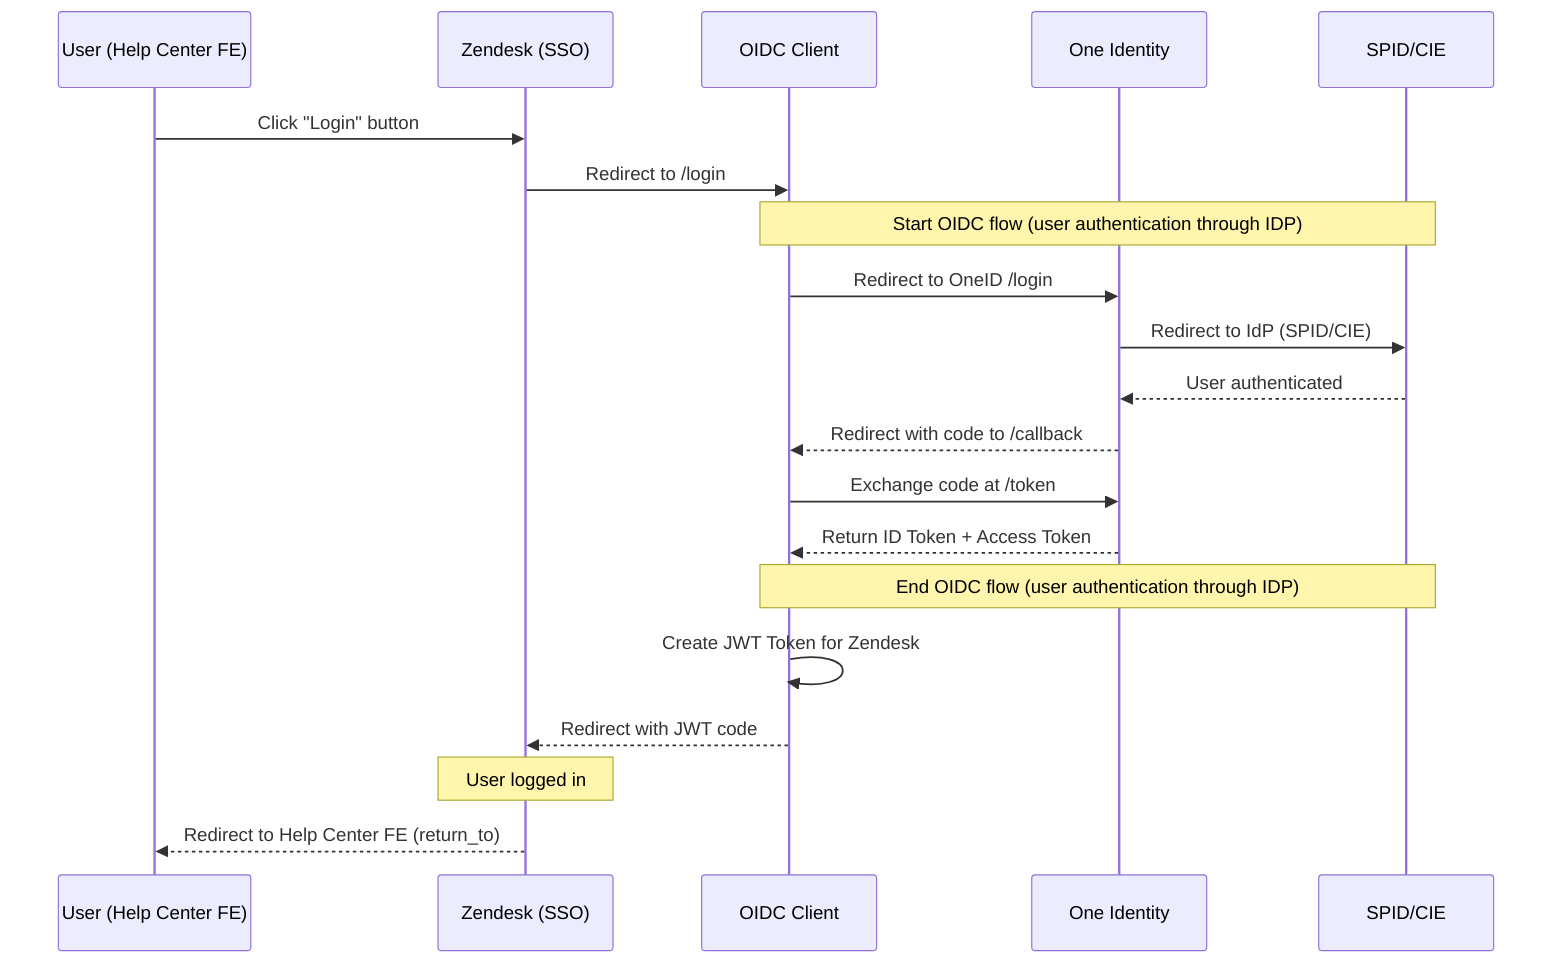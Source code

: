 sequenceDiagram
  participant User as User (Help Center FE)
  participant Zendesk as Zendesk (SSO)
  participant Proxy as OIDC Client
  participant OneID as One Identity
  participant SPIDCIE as SPID/CIE

  User ->> Zendesk: Click "Login" button
  Zendesk ->> Proxy: Redirect to /login
  Note over Proxy,SPIDCIE: Start OIDC flow (user authentication through IDP)
  Proxy ->> OneID: Redirect to OneID /login
  OneID ->> SPIDCIE: Redirect to IdP (SPID/CIE)
  SPIDCIE -->> OneID: User authenticated
  OneID -->> Proxy: Redirect with code to /callback
  Proxy ->> OneID: Exchange code at /token
  OneID -->> Proxy: Return ID Token + Access Token
  Note over Proxy,SPIDCIE: End OIDC flow (user authentication through IDP)
  Proxy ->> Proxy: Create JWT Token for Zendesk
  Proxy -->> Zendesk: Redirect with JWT code
  Note over Zendesk,Zendesk: User logged in
  Zendesk -->> User: Redirect to Help Center FE (return_to)
